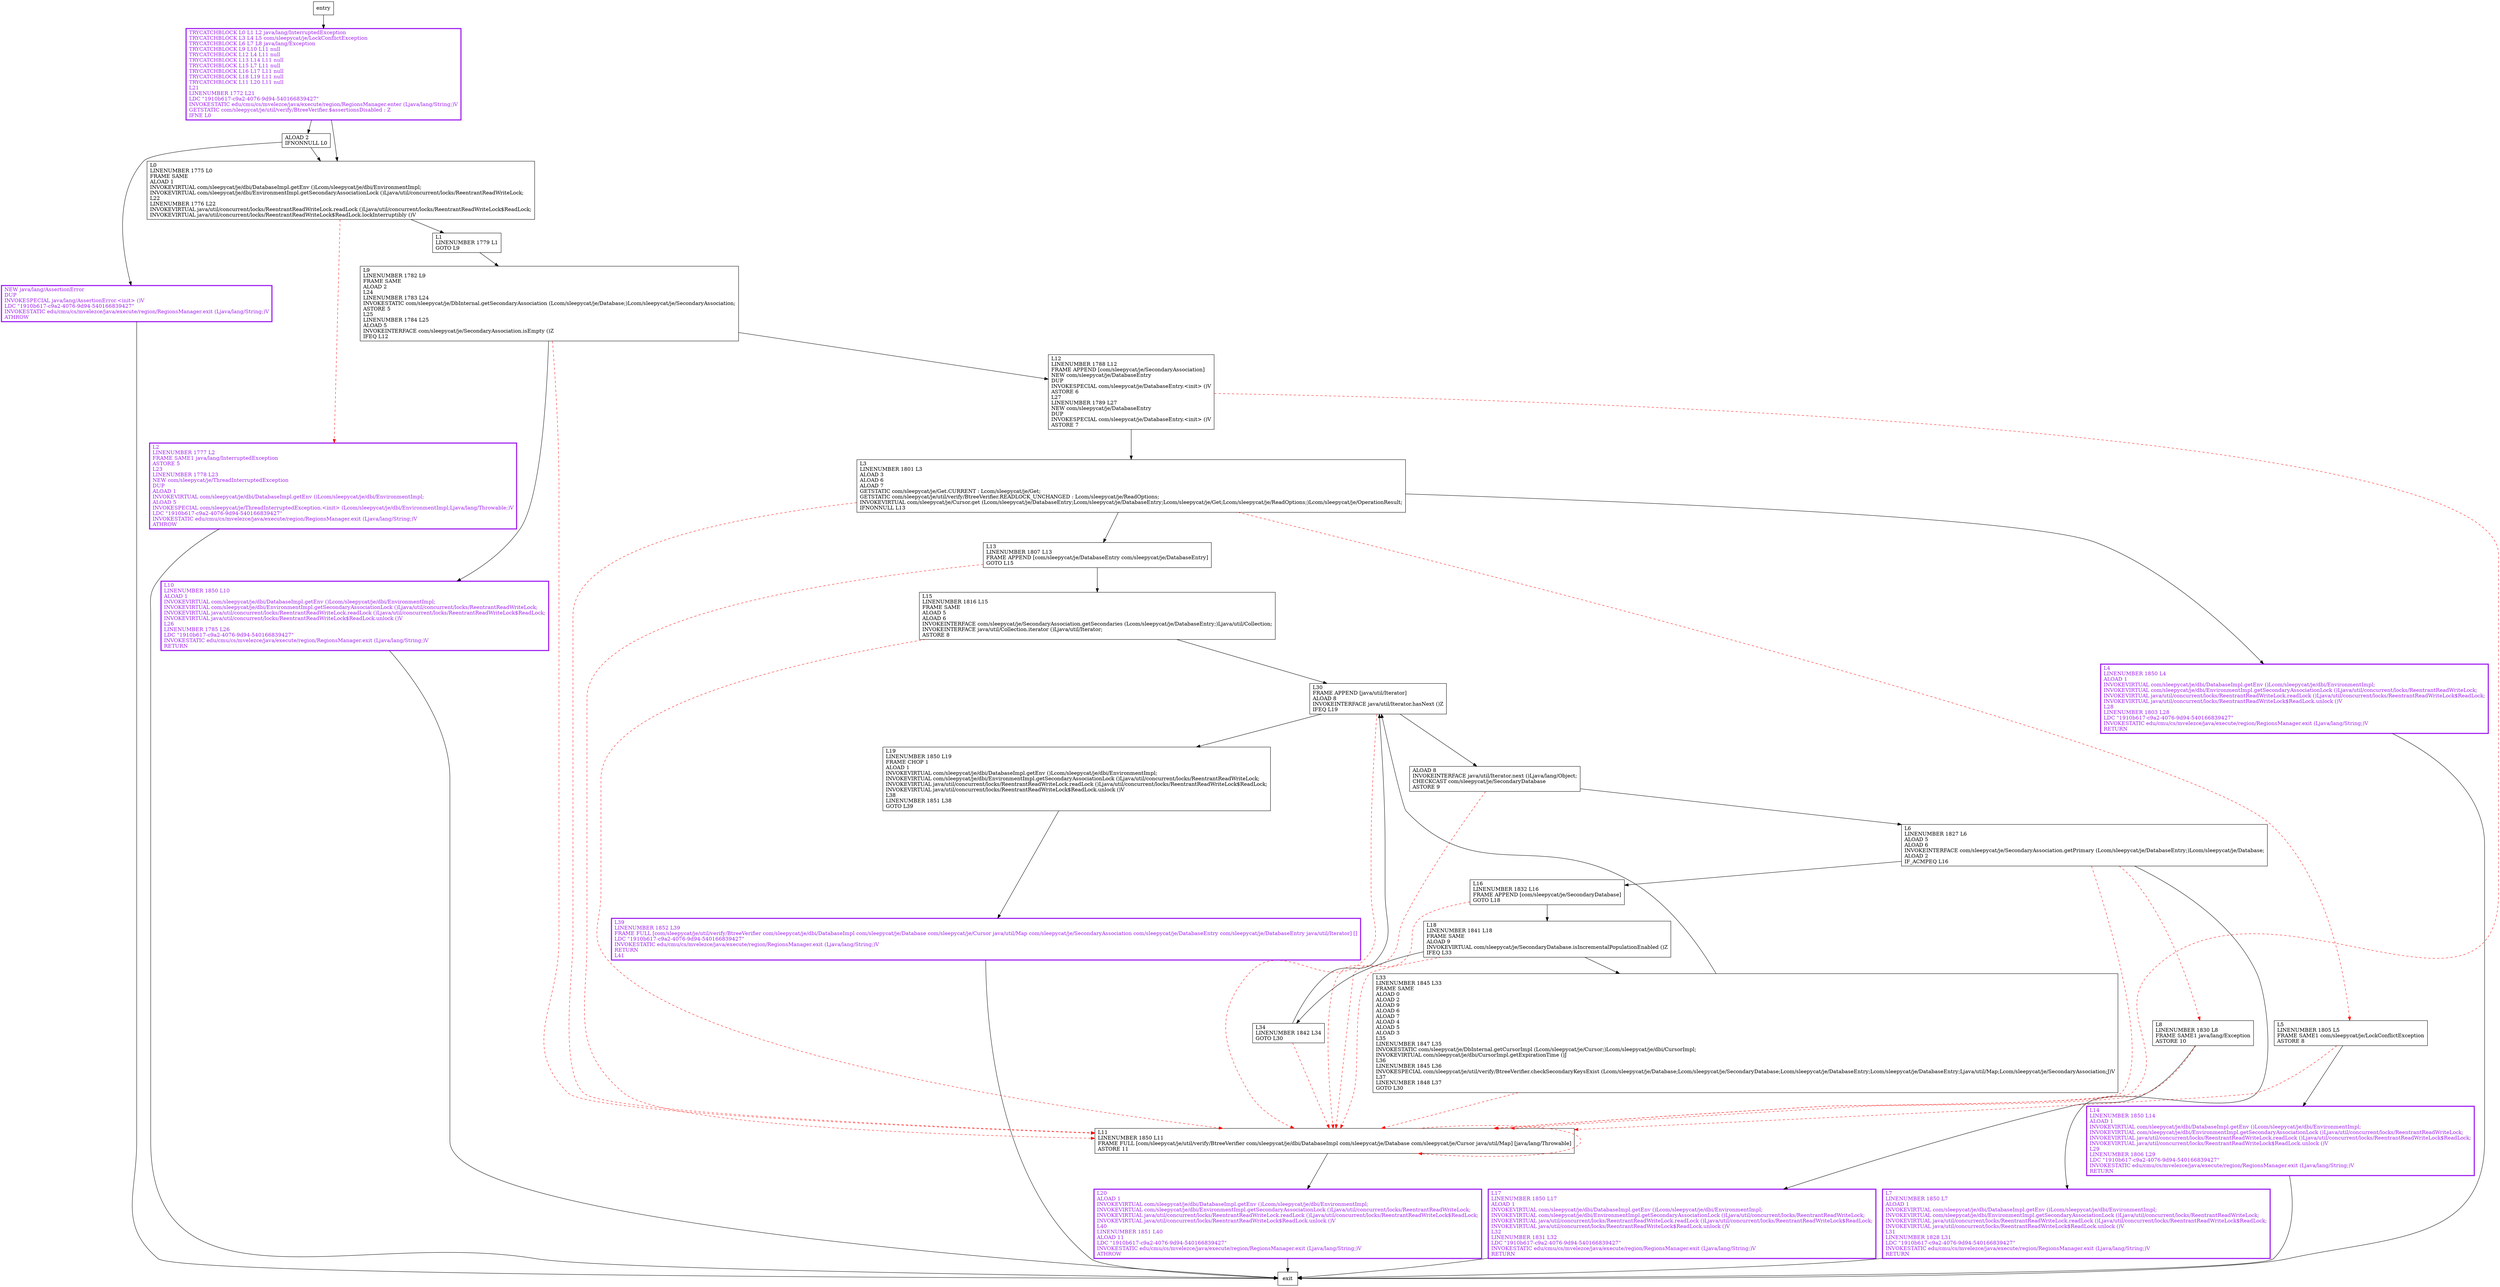 digraph verifyPrimaryData {
node [shape=record];
701479603 [label="L3\lLINENUMBER 1801 L3\lALOAD 3\lALOAD 6\lALOAD 7\lGETSTATIC com/sleepycat/je/Get.CURRENT : Lcom/sleepycat/je/Get;\lGETSTATIC com/sleepycat/je/util/verify/BtreeVerifier.READLOCK_UNCHANGED : Lcom/sleepycat/je/ReadOptions;\lINVOKEVIRTUAL com/sleepycat/je/Cursor.get (Lcom/sleepycat/je/DatabaseEntry;Lcom/sleepycat/je/DatabaseEntry;Lcom/sleepycat/je/Get;Lcom/sleepycat/je/ReadOptions;)Lcom/sleepycat/je/OperationResult;\lIFNONNULL L13\l"];
61269295 [label="L30\lFRAME APPEND [java/util/Iterator]\lALOAD 8\lINVOKEINTERFACE java/util/Iterator.hasNext ()Z\lIFEQ L19\l"];
2059028080 [label="L0\lLINENUMBER 1775 L0\lFRAME SAME\lALOAD 1\lINVOKEVIRTUAL com/sleepycat/je/dbi/DatabaseImpl.getEnv ()Lcom/sleepycat/je/dbi/EnvironmentImpl;\lINVOKEVIRTUAL com/sleepycat/je/dbi/EnvironmentImpl.getSecondaryAssociationLock ()Ljava/util/concurrent/locks/ReentrantReadWriteLock;\lL22\lLINENUMBER 1776 L22\lINVOKEVIRTUAL java/util/concurrent/locks/ReentrantReadWriteLock.readLock ()Ljava/util/concurrent/locks/ReentrantReadWriteLock$ReadLock;\lINVOKEVIRTUAL java/util/concurrent/locks/ReentrantReadWriteLock$ReadLock.lockInterruptibly ()V\l"];
587028241 [label="L15\lLINENUMBER 1816 L15\lFRAME SAME\lALOAD 5\lALOAD 6\lINVOKEINTERFACE com/sleepycat/je/SecondaryAssociation.getSecondaries (Lcom/sleepycat/je/DatabaseEntry;)Ljava/util/Collection;\lINVOKEINTERFACE java/util/Collection.iterator ()Ljava/util/Iterator;\lASTORE 8\l"];
1408056360 [label="L33\lLINENUMBER 1845 L33\lFRAME SAME\lALOAD 0\lALOAD 2\lALOAD 9\lALOAD 6\lALOAD 7\lALOAD 4\lALOAD 5\lALOAD 3\lL35\lLINENUMBER 1847 L35\lINVOKESTATIC com/sleepycat/je/DbInternal.getCursorImpl (Lcom/sleepycat/je/Cursor;)Lcom/sleepycat/je/dbi/CursorImpl;\lINVOKEVIRTUAL com/sleepycat/je/dbi/CursorImpl.getExpirationTime ()J\lL36\lLINENUMBER 1845 L36\lINVOKESPECIAL com/sleepycat/je/util/verify/BtreeVerifier.checkSecondaryKeysExist (Lcom/sleepycat/je/Database;Lcom/sleepycat/je/SecondaryDatabase;Lcom/sleepycat/je/DatabaseEntry;Lcom/sleepycat/je/DatabaseEntry;Ljava/util/Map;Lcom/sleepycat/je/SecondaryAssociation;J)V\lL37\lLINENUMBER 1848 L37\lGOTO L30\l"];
1671798783 [label="TRYCATCHBLOCK L0 L1 L2 java/lang/InterruptedException\lTRYCATCHBLOCK L3 L4 L5 com/sleepycat/je/LockConflictException\lTRYCATCHBLOCK L6 L7 L8 java/lang/Exception\lTRYCATCHBLOCK L9 L10 L11 null\lTRYCATCHBLOCK L12 L4 L11 null\lTRYCATCHBLOCK L13 L14 L11 null\lTRYCATCHBLOCK L15 L7 L11 null\lTRYCATCHBLOCK L16 L17 L11 null\lTRYCATCHBLOCK L18 L19 L11 null\lTRYCATCHBLOCK L11 L20 L11 null\lL21\lLINENUMBER 1772 L21\lLDC \"1910b617-c9a2-4076-9d94-540166839427\"\lINVOKESTATIC edu/cmu/cs/mvelezce/java/execute/region/RegionsManager.enter (Ljava/lang/String;)V\lGETSTATIC com/sleepycat/je/util/verify/BtreeVerifier.$assertionsDisabled : Z\lIFNE L0\l"];
2043006223 [label="NEW java/lang/AssertionError\lDUP\lINVOKESPECIAL java/lang/AssertionError.\<init\> ()V\lLDC \"1910b617-c9a2-4076-9d94-540166839427\"\lINVOKESTATIC edu/cmu/cs/mvelezce/java/execute/region/RegionsManager.exit (Ljava/lang/String;)V\lATHROW\l"];
782301947 [label="ALOAD 8\lINVOKEINTERFACE java/util/Iterator.next ()Ljava/lang/Object;\lCHECKCAST com/sleepycat/je/SecondaryDatabase\lASTORE 9\l"];
497675114 [label="L17\lLINENUMBER 1850 L17\lALOAD 1\lINVOKEVIRTUAL com/sleepycat/je/dbi/DatabaseImpl.getEnv ()Lcom/sleepycat/je/dbi/EnvironmentImpl;\lINVOKEVIRTUAL com/sleepycat/je/dbi/EnvironmentImpl.getSecondaryAssociationLock ()Ljava/util/concurrent/locks/ReentrantReadWriteLock;\lINVOKEVIRTUAL java/util/concurrent/locks/ReentrantReadWriteLock.readLock ()Ljava/util/concurrent/locks/ReentrantReadWriteLock$ReadLock;\lINVOKEVIRTUAL java/util/concurrent/locks/ReentrantReadWriteLock$ReadLock.unlock ()V\lL32\lLINENUMBER 1831 L32\lLDC \"1910b617-c9a2-4076-9d94-540166839427\"\lINVOKESTATIC edu/cmu/cs/mvelezce/java/execute/region/RegionsManager.exit (Ljava/lang/String;)V\lRETURN\l"];
886159201 [label="L11\lLINENUMBER 1850 L11\lFRAME FULL [com/sleepycat/je/util/verify/BtreeVerifier com/sleepycat/je/dbi/DatabaseImpl com/sleepycat/je/Database com/sleepycat/je/Cursor java/util/Map] [java/lang/Throwable]\lASTORE 11\l"];
456036778 [label="L14\lLINENUMBER 1850 L14\lALOAD 1\lINVOKEVIRTUAL com/sleepycat/je/dbi/DatabaseImpl.getEnv ()Lcom/sleepycat/je/dbi/EnvironmentImpl;\lINVOKEVIRTUAL com/sleepycat/je/dbi/EnvironmentImpl.getSecondaryAssociationLock ()Ljava/util/concurrent/locks/ReentrantReadWriteLock;\lINVOKEVIRTUAL java/util/concurrent/locks/ReentrantReadWriteLock.readLock ()Ljava/util/concurrent/locks/ReentrantReadWriteLock$ReadLock;\lINVOKEVIRTUAL java/util/concurrent/locks/ReentrantReadWriteLock$ReadLock.unlock ()V\lL29\lLINENUMBER 1806 L29\lLDC \"1910b617-c9a2-4076-9d94-540166839427\"\lINVOKESTATIC edu/cmu/cs/mvelezce/java/execute/region/RegionsManager.exit (Ljava/lang/String;)V\lRETURN\l"];
470361689 [label="L1\lLINENUMBER 1779 L1\lGOTO L9\l"];
665535332 [label="ALOAD 2\lIFNONNULL L0\l"];
1723314509 [label="L6\lLINENUMBER 1827 L6\lALOAD 5\lALOAD 6\lINVOKEINTERFACE com/sleepycat/je/SecondaryAssociation.getPrimary (Lcom/sleepycat/je/DatabaseEntry;)Lcom/sleepycat/je/Database;\lALOAD 2\lIF_ACMPEQ L16\l"];
1155595385 [label="L8\lLINENUMBER 1830 L8\lFRAME SAME1 java/lang/Exception\lASTORE 10\l"];
68628207 [label="L34\lLINENUMBER 1842 L34\lGOTO L30\l"];
286837846 [label="L9\lLINENUMBER 1782 L9\lFRAME SAME\lALOAD 2\lL24\lLINENUMBER 1783 L24\lINVOKESTATIC com/sleepycat/je/DbInternal.getSecondaryAssociation (Lcom/sleepycat/je/Database;)Lcom/sleepycat/je/SecondaryAssociation;\lASTORE 5\lL25\lLINENUMBER 1784 L25\lALOAD 5\lINVOKEINTERFACE com/sleepycat/je/SecondaryAssociation.isEmpty ()Z\lIFEQ L12\l"];
549228142 [label="L13\lLINENUMBER 1807 L13\lFRAME APPEND [com/sleepycat/je/DatabaseEntry com/sleepycat/je/DatabaseEntry]\lGOTO L15\l"];
1258175201 [label="L10\lLINENUMBER 1850 L10\lALOAD 1\lINVOKEVIRTUAL com/sleepycat/je/dbi/DatabaseImpl.getEnv ()Lcom/sleepycat/je/dbi/EnvironmentImpl;\lINVOKEVIRTUAL com/sleepycat/je/dbi/EnvironmentImpl.getSecondaryAssociationLock ()Ljava/util/concurrent/locks/ReentrantReadWriteLock;\lINVOKEVIRTUAL java/util/concurrent/locks/ReentrantReadWriteLock.readLock ()Ljava/util/concurrent/locks/ReentrantReadWriteLock$ReadLock;\lINVOKEVIRTUAL java/util/concurrent/locks/ReentrantReadWriteLock$ReadLock.unlock ()V\lL26\lLINENUMBER 1785 L26\lLDC \"1910b617-c9a2-4076-9d94-540166839427\"\lINVOKESTATIC edu/cmu/cs/mvelezce/java/execute/region/RegionsManager.exit (Ljava/lang/String;)V\lRETURN\l"];
1717210080 [label="L2\lLINENUMBER 1777 L2\lFRAME SAME1 java/lang/InterruptedException\lASTORE 5\lL23\lLINENUMBER 1778 L23\lNEW com/sleepycat/je/ThreadInterruptedException\lDUP\lALOAD 1\lINVOKEVIRTUAL com/sleepycat/je/dbi/DatabaseImpl.getEnv ()Lcom/sleepycat/je/dbi/EnvironmentImpl;\lALOAD 5\lINVOKESPECIAL com/sleepycat/je/ThreadInterruptedException.\<init\> (Lcom/sleepycat/je/dbi/EnvironmentImpl;Ljava/lang/Throwable;)V\lLDC \"1910b617-c9a2-4076-9d94-540166839427\"\lINVOKESTATIC edu/cmu/cs/mvelezce/java/execute/region/RegionsManager.exit (Ljava/lang/String;)V\lATHROW\l"];
1963660308 [label="L20\lALOAD 1\lINVOKEVIRTUAL com/sleepycat/je/dbi/DatabaseImpl.getEnv ()Lcom/sleepycat/je/dbi/EnvironmentImpl;\lINVOKEVIRTUAL com/sleepycat/je/dbi/EnvironmentImpl.getSecondaryAssociationLock ()Ljava/util/concurrent/locks/ReentrantReadWriteLock;\lINVOKEVIRTUAL java/util/concurrent/locks/ReentrantReadWriteLock.readLock ()Ljava/util/concurrent/locks/ReentrantReadWriteLock$ReadLock;\lINVOKEVIRTUAL java/util/concurrent/locks/ReentrantReadWriteLock$ReadLock.unlock ()V\lL40\lLINENUMBER 1851 L40\lALOAD 11\lLDC \"1910b617-c9a2-4076-9d94-540166839427\"\lINVOKESTATIC edu/cmu/cs/mvelezce/java/execute/region/RegionsManager.exit (Ljava/lang/String;)V\lATHROW\l"];
1409295782 [label="L5\lLINENUMBER 1805 L5\lFRAME SAME1 com/sleepycat/je/LockConflictException\lASTORE 8\l"];
1503838670 [label="L16\lLINENUMBER 1832 L16\lFRAME APPEND [com/sleepycat/je/SecondaryDatabase]\lGOTO L18\l"];
816594143 [label="L39\lLINENUMBER 1852 L39\lFRAME FULL [com/sleepycat/je/util/verify/BtreeVerifier com/sleepycat/je/dbi/DatabaseImpl com/sleepycat/je/Database com/sleepycat/je/Cursor java/util/Map com/sleepycat/je/SecondaryAssociation com/sleepycat/je/DatabaseEntry com/sleepycat/je/DatabaseEntry java/util/Iterator] []\lLDC \"1910b617-c9a2-4076-9d94-540166839427\"\lINVOKESTATIC edu/cmu/cs/mvelezce/java/execute/region/RegionsManager.exit (Ljava/lang/String;)V\lRETURN\lL41\l"];
846824714 [label="L7\lLINENUMBER 1850 L7\lALOAD 1\lINVOKEVIRTUAL com/sleepycat/je/dbi/DatabaseImpl.getEnv ()Lcom/sleepycat/je/dbi/EnvironmentImpl;\lINVOKEVIRTUAL com/sleepycat/je/dbi/EnvironmentImpl.getSecondaryAssociationLock ()Ljava/util/concurrent/locks/ReentrantReadWriteLock;\lINVOKEVIRTUAL java/util/concurrent/locks/ReentrantReadWriteLock.readLock ()Ljava/util/concurrent/locks/ReentrantReadWriteLock$ReadLock;\lINVOKEVIRTUAL java/util/concurrent/locks/ReentrantReadWriteLock$ReadLock.unlock ()V\lL31\lLINENUMBER 1828 L31\lLDC \"1910b617-c9a2-4076-9d94-540166839427\"\lINVOKESTATIC edu/cmu/cs/mvelezce/java/execute/region/RegionsManager.exit (Ljava/lang/String;)V\lRETURN\l"];
1927645876 [label="L18\lLINENUMBER 1841 L18\lFRAME SAME\lALOAD 9\lINVOKEVIRTUAL com/sleepycat/je/SecondaryDatabase.isIncrementalPopulationEnabled ()Z\lIFEQ L33\l"];
979897894 [label="L19\lLINENUMBER 1850 L19\lFRAME CHOP 1\lALOAD 1\lINVOKEVIRTUAL com/sleepycat/je/dbi/DatabaseImpl.getEnv ()Lcom/sleepycat/je/dbi/EnvironmentImpl;\lINVOKEVIRTUAL com/sleepycat/je/dbi/EnvironmentImpl.getSecondaryAssociationLock ()Ljava/util/concurrent/locks/ReentrantReadWriteLock;\lINVOKEVIRTUAL java/util/concurrent/locks/ReentrantReadWriteLock.readLock ()Ljava/util/concurrent/locks/ReentrantReadWriteLock$ReadLock;\lINVOKEVIRTUAL java/util/concurrent/locks/ReentrantReadWriteLock$ReadLock.unlock ()V\lL38\lLINENUMBER 1851 L38\lGOTO L39\l"];
24043580 [label="L4\lLINENUMBER 1850 L4\lALOAD 1\lINVOKEVIRTUAL com/sleepycat/je/dbi/DatabaseImpl.getEnv ()Lcom/sleepycat/je/dbi/EnvironmentImpl;\lINVOKEVIRTUAL com/sleepycat/je/dbi/EnvironmentImpl.getSecondaryAssociationLock ()Ljava/util/concurrent/locks/ReentrantReadWriteLock;\lINVOKEVIRTUAL java/util/concurrent/locks/ReentrantReadWriteLock.readLock ()Ljava/util/concurrent/locks/ReentrantReadWriteLock$ReadLock;\lINVOKEVIRTUAL java/util/concurrent/locks/ReentrantReadWriteLock$ReadLock.unlock ()V\lL28\lLINENUMBER 1803 L28\lLDC \"1910b617-c9a2-4076-9d94-540166839427\"\lINVOKESTATIC edu/cmu/cs/mvelezce/java/execute/region/RegionsManager.exit (Ljava/lang/String;)V\lRETURN\l"];
2006025910 [label="L12\lLINENUMBER 1788 L12\lFRAME APPEND [com/sleepycat/je/SecondaryAssociation]\lNEW com/sleepycat/je/DatabaseEntry\lDUP\lINVOKESPECIAL com/sleepycat/je/DatabaseEntry.\<init\> ()V\lASTORE 6\lL27\lLINENUMBER 1789 L27\lNEW com/sleepycat/je/DatabaseEntry\lDUP\lINVOKESPECIAL com/sleepycat/je/DatabaseEntry.\<init\> ()V\lASTORE 7\l"];
entry;
exit;
701479603 -> 1409295782 [style=dashed, color=red]
701479603 -> 549228142
701479603 -> 886159201 [style=dashed, color=red]
701479603 -> 24043580
61269295 -> 979897894
61269295 -> 782301947
61269295 -> 886159201 [style=dashed, color=red]
2059028080 -> 1717210080 [style=dashed, color=red]
2059028080 -> 470361689
587028241 -> 61269295
587028241 -> 886159201 [style=dashed, color=red]
1408056360 -> 61269295
1408056360 -> 886159201 [style=dashed, color=red]
1671798783 -> 665535332
1671798783 -> 2059028080
2043006223 -> exit
782301947 -> 1723314509
782301947 -> 886159201 [style=dashed, color=red]
497675114 -> exit
886159201 -> 886159201 [style=dashed, color=red]
886159201 -> 1963660308
456036778 -> exit
470361689 -> 286837846
665535332 -> 2043006223
665535332 -> 2059028080
1723314509 -> 1503838670
1723314509 -> 1155595385 [style=dashed, color=red]
1723314509 -> 846824714
1723314509 -> 886159201 [style=dashed, color=red]
1155595385 -> 497675114
1155595385 -> 886159201 [style=dashed, color=red]
68628207 -> 61269295
68628207 -> 886159201 [style=dashed, color=red]
286837846 -> 886159201 [style=dashed, color=red]
286837846 -> 1258175201
286837846 -> 2006025910
549228142 -> 886159201 [style=dashed, color=red]
549228142 -> 587028241
1258175201 -> exit
1717210080 -> exit
1963660308 -> exit
1409295782 -> 886159201 [style=dashed, color=red]
1409295782 -> 456036778
entry -> 1671798783
1503838670 -> 1927645876
1503838670 -> 886159201 [style=dashed, color=red]
816594143 -> exit
846824714 -> exit
1927645876 -> 1408056360
1927645876 -> 68628207
1927645876 -> 886159201 [style=dashed, color=red]
979897894 -> 816594143
24043580 -> exit
2006025910 -> 701479603
2006025910 -> 886159201 [style=dashed, color=red]
1671798783[fontcolor="purple", penwidth=3, color="purple"];
816594143[fontcolor="purple", penwidth=3, color="purple"];
2043006223[fontcolor="purple", penwidth=3, color="purple"];
846824714[fontcolor="purple", penwidth=3, color="purple"];
497675114[fontcolor="purple", penwidth=3, color="purple"];
456036778[fontcolor="purple", penwidth=3, color="purple"];
1258175201[fontcolor="purple", penwidth=3, color="purple"];
24043580[fontcolor="purple", penwidth=3, color="purple"];
1717210080[fontcolor="purple", penwidth=3, color="purple"];
1963660308[fontcolor="purple", penwidth=3, color="purple"];
}
